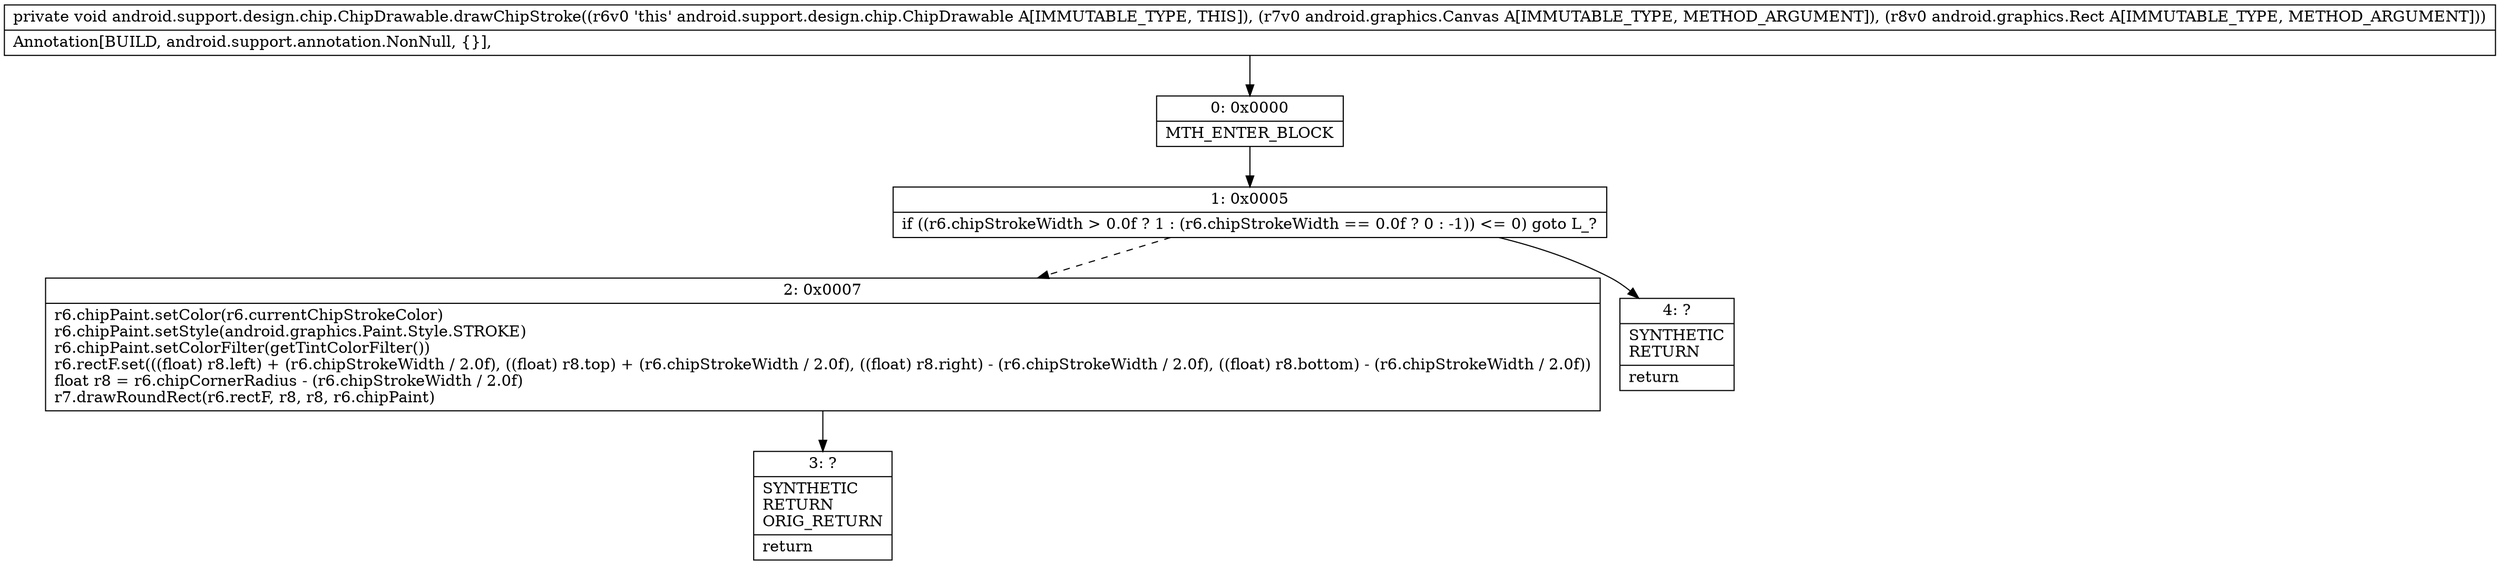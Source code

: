 digraph "CFG forandroid.support.design.chip.ChipDrawable.drawChipStroke(Landroid\/graphics\/Canvas;Landroid\/graphics\/Rect;)V" {
Node_0 [shape=record,label="{0\:\ 0x0000|MTH_ENTER_BLOCK\l}"];
Node_1 [shape=record,label="{1\:\ 0x0005|if ((r6.chipStrokeWidth \> 0.0f ? 1 : (r6.chipStrokeWidth == 0.0f ? 0 : \-1)) \<= 0) goto L_?\l}"];
Node_2 [shape=record,label="{2\:\ 0x0007|r6.chipPaint.setColor(r6.currentChipStrokeColor)\lr6.chipPaint.setStyle(android.graphics.Paint.Style.STROKE)\lr6.chipPaint.setColorFilter(getTintColorFilter())\lr6.rectF.set(((float) r8.left) + (r6.chipStrokeWidth \/ 2.0f), ((float) r8.top) + (r6.chipStrokeWidth \/ 2.0f), ((float) r8.right) \- (r6.chipStrokeWidth \/ 2.0f), ((float) r8.bottom) \- (r6.chipStrokeWidth \/ 2.0f))\lfloat r8 = r6.chipCornerRadius \- (r6.chipStrokeWidth \/ 2.0f)\lr7.drawRoundRect(r6.rectF, r8, r8, r6.chipPaint)\l}"];
Node_3 [shape=record,label="{3\:\ ?|SYNTHETIC\lRETURN\lORIG_RETURN\l|return\l}"];
Node_4 [shape=record,label="{4\:\ ?|SYNTHETIC\lRETURN\l|return\l}"];
MethodNode[shape=record,label="{private void android.support.design.chip.ChipDrawable.drawChipStroke((r6v0 'this' android.support.design.chip.ChipDrawable A[IMMUTABLE_TYPE, THIS]), (r7v0 android.graphics.Canvas A[IMMUTABLE_TYPE, METHOD_ARGUMENT]), (r8v0 android.graphics.Rect A[IMMUTABLE_TYPE, METHOD_ARGUMENT]))  | Annotation[BUILD, android.support.annotation.NonNull, \{\}], \l}"];
MethodNode -> Node_0;
Node_0 -> Node_1;
Node_1 -> Node_2[style=dashed];
Node_1 -> Node_4;
Node_2 -> Node_3;
}

